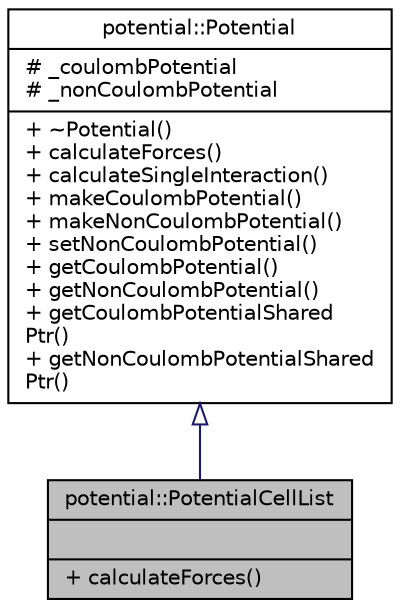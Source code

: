 digraph "potential::PotentialCellList"
{
 // LATEX_PDF_SIZE
  edge [fontname="Helvetica",fontsize="10",labelfontname="Helvetica",labelfontsize="10"];
  node [fontname="Helvetica",fontsize="10",shape=record];
  Node1 [label="{potential::PotentialCellList\n||+ calculateForces()\l}",height=0.2,width=0.4,color="black", fillcolor="grey75", style="filled", fontcolor="black",tooltip="cell list implementation of the potential"];
  Node2 -> Node1 [dir="back",color="midnightblue",fontsize="10",style="solid",arrowtail="onormal",fontname="Helvetica"];
  Node2 [label="{potential::Potential\n|# _coulombPotential\l# _nonCoulombPotential\l|+ ~Potential()\l+ calculateForces()\l+ calculateSingleInteraction()\l+ makeCoulombPotential()\l+ makeNonCoulombPotential()\l+ setNonCoulombPotential()\l+ getCoulombPotential()\l+ getNonCoulombPotential()\l+ getCoulombPotentialShared\lPtr()\l+ getNonCoulombPotentialShared\lPtr()\l}",height=0.2,width=0.4,color="black", fillcolor="white", style="filled",URL="$classpotential_1_1Potential.html",tooltip="base class for all potential routines"];
}
